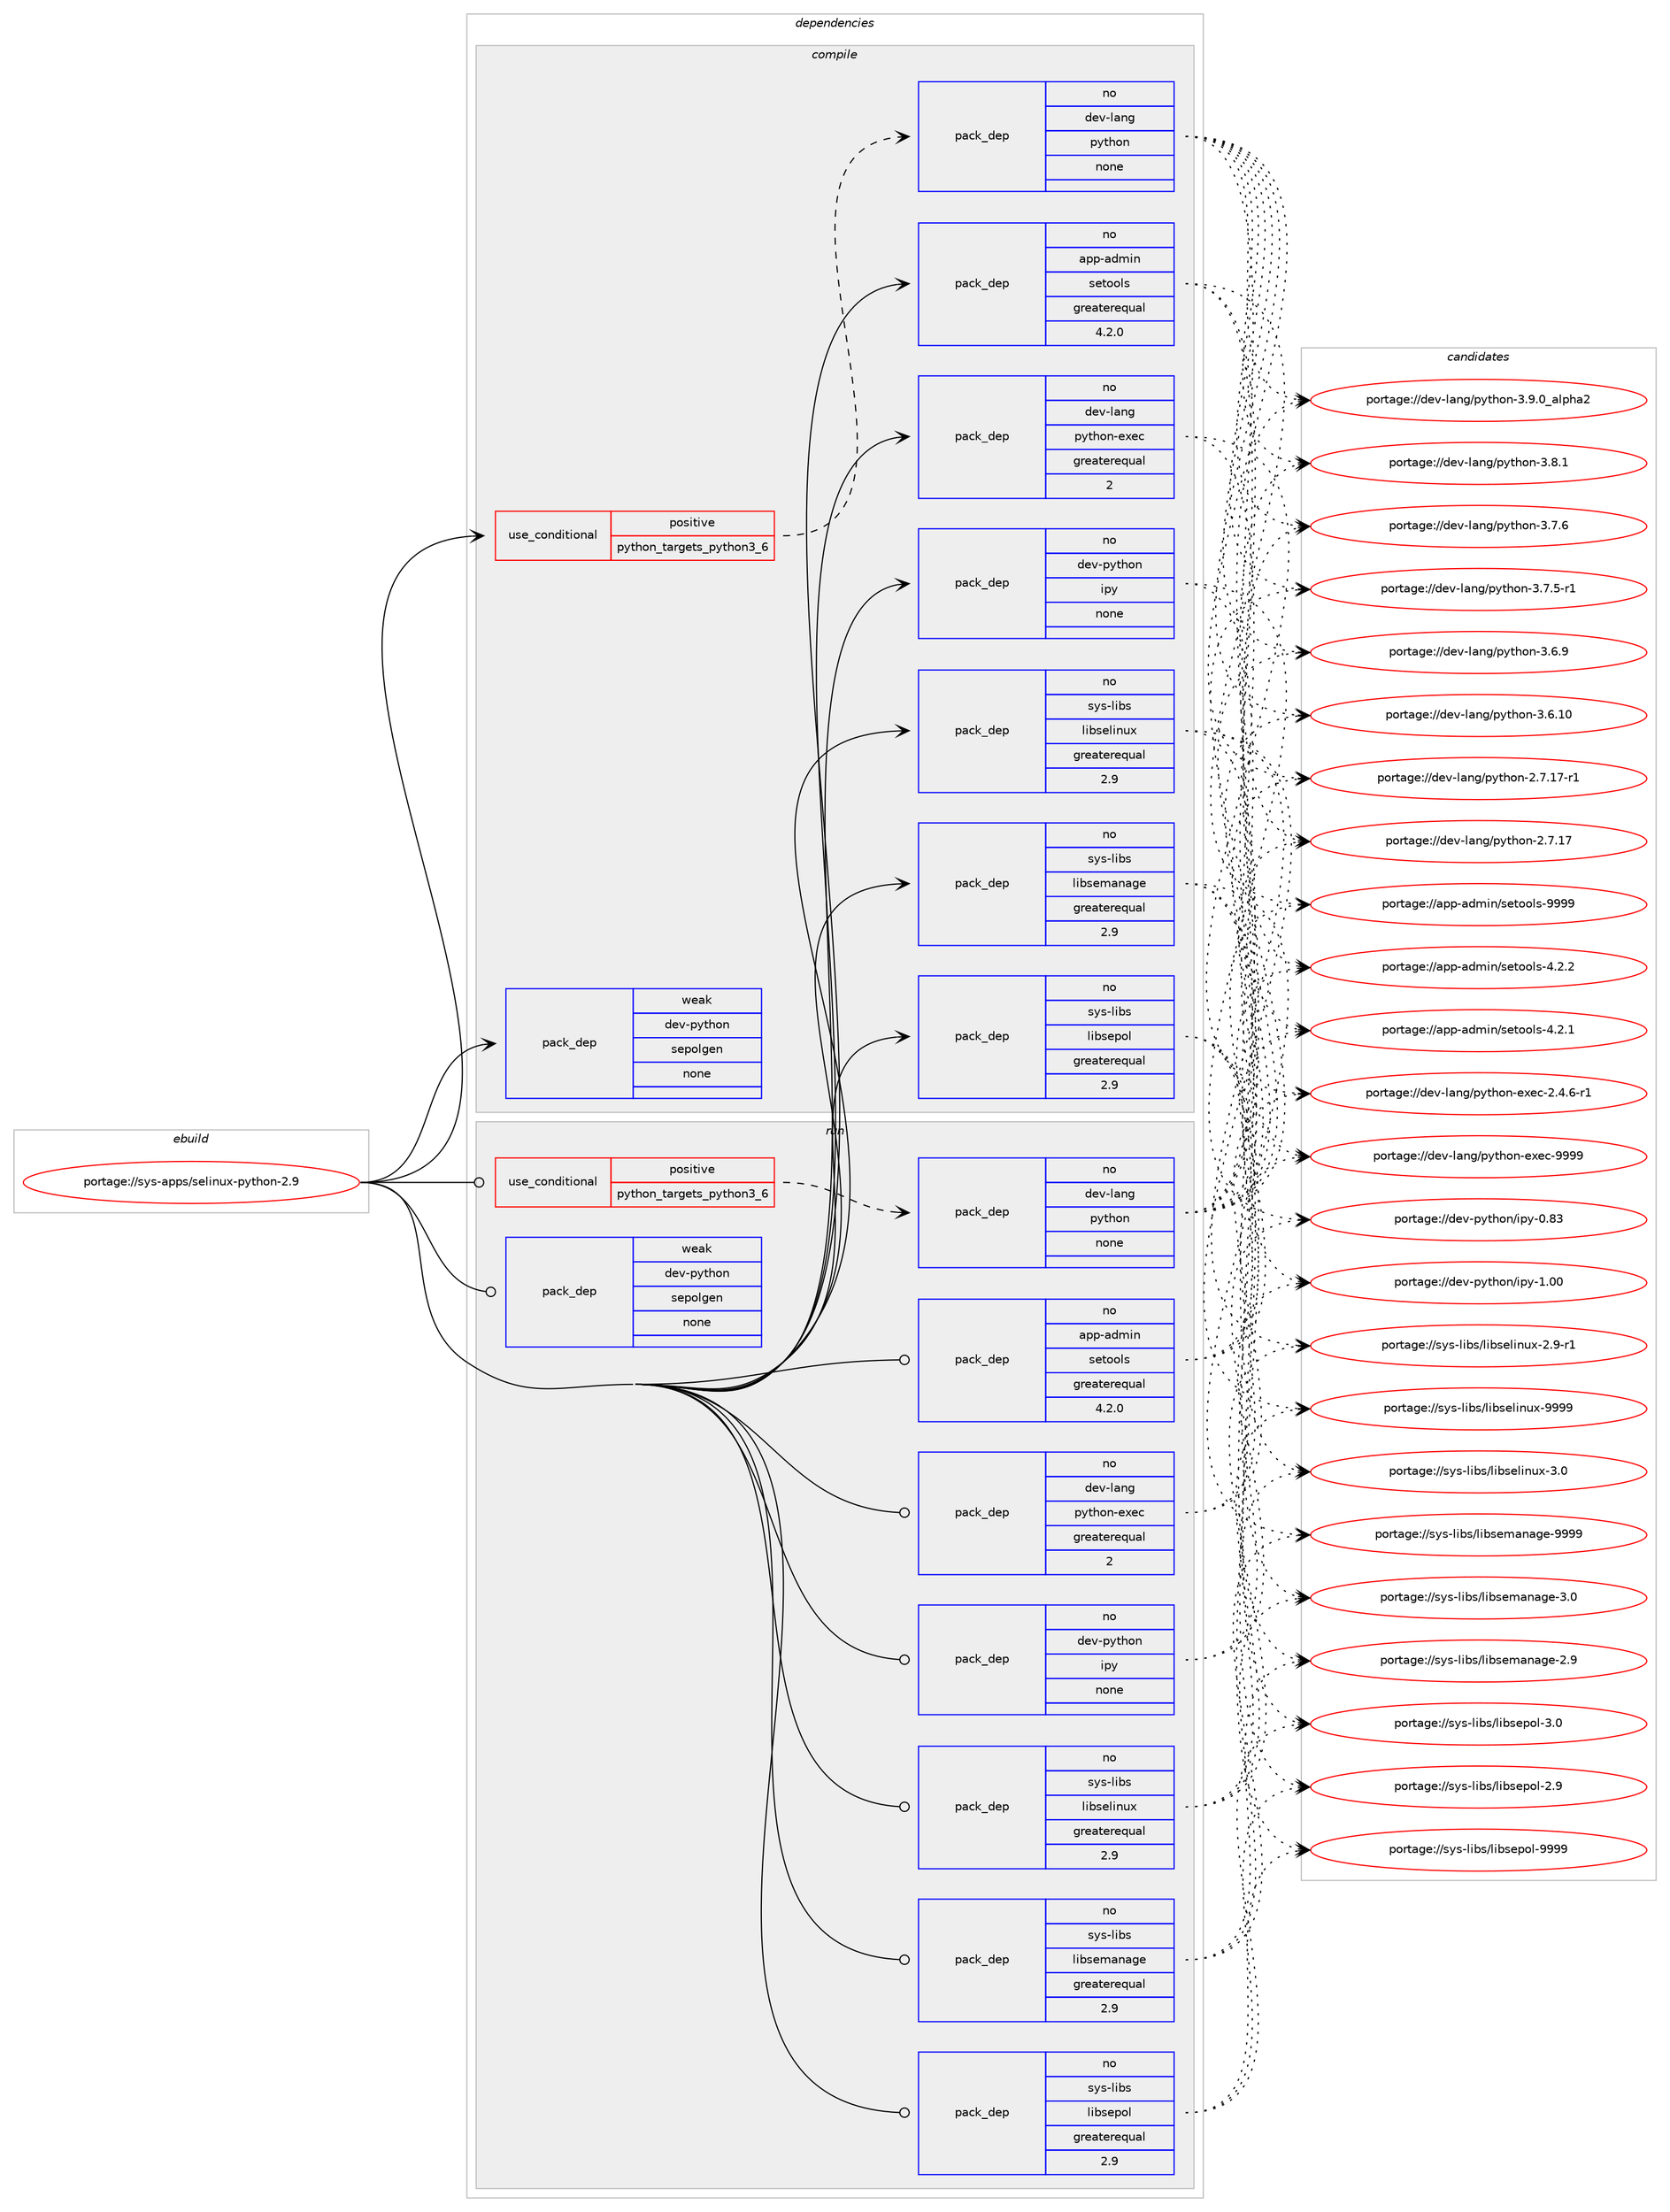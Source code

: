 digraph prolog {

# *************
# Graph options
# *************

newrank=true;
concentrate=true;
compound=true;
graph [rankdir=LR,fontname=Helvetica,fontsize=10,ranksep=1.5];#, ranksep=2.5, nodesep=0.2];
edge  [arrowhead=vee];
node  [fontname=Helvetica,fontsize=10];

# **********
# The ebuild
# **********

subgraph cluster_leftcol {
color=gray;
rank=same;
label=<<i>ebuild</i>>;
id [label="portage://sys-apps/selinux-python-2.9", color=red, width=4, href="../sys-apps/selinux-python-2.9.svg"];
}

# ****************
# The dependencies
# ****************

subgraph cluster_midcol {
color=gray;
label=<<i>dependencies</i>>;
subgraph cluster_compile {
fillcolor="#eeeeee";
style=filled;
label=<<i>compile</i>>;
subgraph cond12774 {
dependency60712 [label=<<TABLE BORDER="0" CELLBORDER="1" CELLSPACING="0" CELLPADDING="4"><TR><TD ROWSPAN="3" CELLPADDING="10">use_conditional</TD></TR><TR><TD>positive</TD></TR><TR><TD>python_targets_python3_6</TD></TR></TABLE>>, shape=none, color=red];
subgraph pack46663 {
dependency60713 [label=<<TABLE BORDER="0" CELLBORDER="1" CELLSPACING="0" CELLPADDING="4" WIDTH="220"><TR><TD ROWSPAN="6" CELLPADDING="30">pack_dep</TD></TR><TR><TD WIDTH="110">no</TD></TR><TR><TD>dev-lang</TD></TR><TR><TD>python</TD></TR><TR><TD>none</TD></TR><TR><TD></TD></TR></TABLE>>, shape=none, color=blue];
}
dependency60712:e -> dependency60713:w [weight=20,style="dashed",arrowhead="vee"];
}
id:e -> dependency60712:w [weight=20,style="solid",arrowhead="vee"];
subgraph pack46664 {
dependency60714 [label=<<TABLE BORDER="0" CELLBORDER="1" CELLSPACING="0" CELLPADDING="4" WIDTH="220"><TR><TD ROWSPAN="6" CELLPADDING="30">pack_dep</TD></TR><TR><TD WIDTH="110">no</TD></TR><TR><TD>app-admin</TD></TR><TR><TD>setools</TD></TR><TR><TD>greaterequal</TD></TR><TR><TD>4.2.0</TD></TR></TABLE>>, shape=none, color=blue];
}
id:e -> dependency60714:w [weight=20,style="solid",arrowhead="vee"];
subgraph pack46665 {
dependency60715 [label=<<TABLE BORDER="0" CELLBORDER="1" CELLSPACING="0" CELLPADDING="4" WIDTH="220"><TR><TD ROWSPAN="6" CELLPADDING="30">pack_dep</TD></TR><TR><TD WIDTH="110">no</TD></TR><TR><TD>dev-lang</TD></TR><TR><TD>python-exec</TD></TR><TR><TD>greaterequal</TD></TR><TR><TD>2</TD></TR></TABLE>>, shape=none, color=blue];
}
id:e -> dependency60715:w [weight=20,style="solid",arrowhead="vee"];
subgraph pack46666 {
dependency60716 [label=<<TABLE BORDER="0" CELLBORDER="1" CELLSPACING="0" CELLPADDING="4" WIDTH="220"><TR><TD ROWSPAN="6" CELLPADDING="30">pack_dep</TD></TR><TR><TD WIDTH="110">no</TD></TR><TR><TD>dev-python</TD></TR><TR><TD>ipy</TD></TR><TR><TD>none</TD></TR><TR><TD></TD></TR></TABLE>>, shape=none, color=blue];
}
id:e -> dependency60716:w [weight=20,style="solid",arrowhead="vee"];
subgraph pack46667 {
dependency60717 [label=<<TABLE BORDER="0" CELLBORDER="1" CELLSPACING="0" CELLPADDING="4" WIDTH="220"><TR><TD ROWSPAN="6" CELLPADDING="30">pack_dep</TD></TR><TR><TD WIDTH="110">no</TD></TR><TR><TD>sys-libs</TD></TR><TR><TD>libselinux</TD></TR><TR><TD>greaterequal</TD></TR><TR><TD>2.9</TD></TR></TABLE>>, shape=none, color=blue];
}
id:e -> dependency60717:w [weight=20,style="solid",arrowhead="vee"];
subgraph pack46668 {
dependency60718 [label=<<TABLE BORDER="0" CELLBORDER="1" CELLSPACING="0" CELLPADDING="4" WIDTH="220"><TR><TD ROWSPAN="6" CELLPADDING="30">pack_dep</TD></TR><TR><TD WIDTH="110">no</TD></TR><TR><TD>sys-libs</TD></TR><TR><TD>libsemanage</TD></TR><TR><TD>greaterequal</TD></TR><TR><TD>2.9</TD></TR></TABLE>>, shape=none, color=blue];
}
id:e -> dependency60718:w [weight=20,style="solid",arrowhead="vee"];
subgraph pack46669 {
dependency60719 [label=<<TABLE BORDER="0" CELLBORDER="1" CELLSPACING="0" CELLPADDING="4" WIDTH="220"><TR><TD ROWSPAN="6" CELLPADDING="30">pack_dep</TD></TR><TR><TD WIDTH="110">no</TD></TR><TR><TD>sys-libs</TD></TR><TR><TD>libsepol</TD></TR><TR><TD>greaterequal</TD></TR><TR><TD>2.9</TD></TR></TABLE>>, shape=none, color=blue];
}
id:e -> dependency60719:w [weight=20,style="solid",arrowhead="vee"];
subgraph pack46670 {
dependency60720 [label=<<TABLE BORDER="0" CELLBORDER="1" CELLSPACING="0" CELLPADDING="4" WIDTH="220"><TR><TD ROWSPAN="6" CELLPADDING="30">pack_dep</TD></TR><TR><TD WIDTH="110">weak</TD></TR><TR><TD>dev-python</TD></TR><TR><TD>sepolgen</TD></TR><TR><TD>none</TD></TR><TR><TD></TD></TR></TABLE>>, shape=none, color=blue];
}
id:e -> dependency60720:w [weight=20,style="solid",arrowhead="vee"];
}
subgraph cluster_compileandrun {
fillcolor="#eeeeee";
style=filled;
label=<<i>compile and run</i>>;
}
subgraph cluster_run {
fillcolor="#eeeeee";
style=filled;
label=<<i>run</i>>;
subgraph cond12775 {
dependency60721 [label=<<TABLE BORDER="0" CELLBORDER="1" CELLSPACING="0" CELLPADDING="4"><TR><TD ROWSPAN="3" CELLPADDING="10">use_conditional</TD></TR><TR><TD>positive</TD></TR><TR><TD>python_targets_python3_6</TD></TR></TABLE>>, shape=none, color=red];
subgraph pack46671 {
dependency60722 [label=<<TABLE BORDER="0" CELLBORDER="1" CELLSPACING="0" CELLPADDING="4" WIDTH="220"><TR><TD ROWSPAN="6" CELLPADDING="30">pack_dep</TD></TR><TR><TD WIDTH="110">no</TD></TR><TR><TD>dev-lang</TD></TR><TR><TD>python</TD></TR><TR><TD>none</TD></TR><TR><TD></TD></TR></TABLE>>, shape=none, color=blue];
}
dependency60721:e -> dependency60722:w [weight=20,style="dashed",arrowhead="vee"];
}
id:e -> dependency60721:w [weight=20,style="solid",arrowhead="odot"];
subgraph pack46672 {
dependency60723 [label=<<TABLE BORDER="0" CELLBORDER="1" CELLSPACING="0" CELLPADDING="4" WIDTH="220"><TR><TD ROWSPAN="6" CELLPADDING="30">pack_dep</TD></TR><TR><TD WIDTH="110">no</TD></TR><TR><TD>app-admin</TD></TR><TR><TD>setools</TD></TR><TR><TD>greaterequal</TD></TR><TR><TD>4.2.0</TD></TR></TABLE>>, shape=none, color=blue];
}
id:e -> dependency60723:w [weight=20,style="solid",arrowhead="odot"];
subgraph pack46673 {
dependency60724 [label=<<TABLE BORDER="0" CELLBORDER="1" CELLSPACING="0" CELLPADDING="4" WIDTH="220"><TR><TD ROWSPAN="6" CELLPADDING="30">pack_dep</TD></TR><TR><TD WIDTH="110">no</TD></TR><TR><TD>dev-lang</TD></TR><TR><TD>python-exec</TD></TR><TR><TD>greaterequal</TD></TR><TR><TD>2</TD></TR></TABLE>>, shape=none, color=blue];
}
id:e -> dependency60724:w [weight=20,style="solid",arrowhead="odot"];
subgraph pack46674 {
dependency60725 [label=<<TABLE BORDER="0" CELLBORDER="1" CELLSPACING="0" CELLPADDING="4" WIDTH="220"><TR><TD ROWSPAN="6" CELLPADDING="30">pack_dep</TD></TR><TR><TD WIDTH="110">no</TD></TR><TR><TD>dev-python</TD></TR><TR><TD>ipy</TD></TR><TR><TD>none</TD></TR><TR><TD></TD></TR></TABLE>>, shape=none, color=blue];
}
id:e -> dependency60725:w [weight=20,style="solid",arrowhead="odot"];
subgraph pack46675 {
dependency60726 [label=<<TABLE BORDER="0" CELLBORDER="1" CELLSPACING="0" CELLPADDING="4" WIDTH="220"><TR><TD ROWSPAN="6" CELLPADDING="30">pack_dep</TD></TR><TR><TD WIDTH="110">no</TD></TR><TR><TD>sys-libs</TD></TR><TR><TD>libselinux</TD></TR><TR><TD>greaterequal</TD></TR><TR><TD>2.9</TD></TR></TABLE>>, shape=none, color=blue];
}
id:e -> dependency60726:w [weight=20,style="solid",arrowhead="odot"];
subgraph pack46676 {
dependency60727 [label=<<TABLE BORDER="0" CELLBORDER="1" CELLSPACING="0" CELLPADDING="4" WIDTH="220"><TR><TD ROWSPAN="6" CELLPADDING="30">pack_dep</TD></TR><TR><TD WIDTH="110">no</TD></TR><TR><TD>sys-libs</TD></TR><TR><TD>libsemanage</TD></TR><TR><TD>greaterequal</TD></TR><TR><TD>2.9</TD></TR></TABLE>>, shape=none, color=blue];
}
id:e -> dependency60727:w [weight=20,style="solid",arrowhead="odot"];
subgraph pack46677 {
dependency60728 [label=<<TABLE BORDER="0" CELLBORDER="1" CELLSPACING="0" CELLPADDING="4" WIDTH="220"><TR><TD ROWSPAN="6" CELLPADDING="30">pack_dep</TD></TR><TR><TD WIDTH="110">no</TD></TR><TR><TD>sys-libs</TD></TR><TR><TD>libsepol</TD></TR><TR><TD>greaterequal</TD></TR><TR><TD>2.9</TD></TR></TABLE>>, shape=none, color=blue];
}
id:e -> dependency60728:w [weight=20,style="solid",arrowhead="odot"];
subgraph pack46678 {
dependency60729 [label=<<TABLE BORDER="0" CELLBORDER="1" CELLSPACING="0" CELLPADDING="4" WIDTH="220"><TR><TD ROWSPAN="6" CELLPADDING="30">pack_dep</TD></TR><TR><TD WIDTH="110">weak</TD></TR><TR><TD>dev-python</TD></TR><TR><TD>sepolgen</TD></TR><TR><TD>none</TD></TR><TR><TD></TD></TR></TABLE>>, shape=none, color=blue];
}
id:e -> dependency60729:w [weight=20,style="solid",arrowhead="odot"];
}
}

# **************
# The candidates
# **************

subgraph cluster_choices {
rank=same;
color=gray;
label=<<i>candidates</i>>;

subgraph choice46663 {
color=black;
nodesep=1;
choice10010111845108971101034711212111610411111045514657464895971081121049750 [label="portage://dev-lang/python-3.9.0_alpha2", color=red, width=4,href="../dev-lang/python-3.9.0_alpha2.svg"];
choice100101118451089711010347112121116104111110455146564649 [label="portage://dev-lang/python-3.8.1", color=red, width=4,href="../dev-lang/python-3.8.1.svg"];
choice100101118451089711010347112121116104111110455146554654 [label="portage://dev-lang/python-3.7.6", color=red, width=4,href="../dev-lang/python-3.7.6.svg"];
choice1001011184510897110103471121211161041111104551465546534511449 [label="portage://dev-lang/python-3.7.5-r1", color=red, width=4,href="../dev-lang/python-3.7.5-r1.svg"];
choice100101118451089711010347112121116104111110455146544657 [label="portage://dev-lang/python-3.6.9", color=red, width=4,href="../dev-lang/python-3.6.9.svg"];
choice10010111845108971101034711212111610411111045514654464948 [label="portage://dev-lang/python-3.6.10", color=red, width=4,href="../dev-lang/python-3.6.10.svg"];
choice100101118451089711010347112121116104111110455046554649554511449 [label="portage://dev-lang/python-2.7.17-r1", color=red, width=4,href="../dev-lang/python-2.7.17-r1.svg"];
choice10010111845108971101034711212111610411111045504655464955 [label="portage://dev-lang/python-2.7.17", color=red, width=4,href="../dev-lang/python-2.7.17.svg"];
dependency60713:e -> choice10010111845108971101034711212111610411111045514657464895971081121049750:w [style=dotted,weight="100"];
dependency60713:e -> choice100101118451089711010347112121116104111110455146564649:w [style=dotted,weight="100"];
dependency60713:e -> choice100101118451089711010347112121116104111110455146554654:w [style=dotted,weight="100"];
dependency60713:e -> choice1001011184510897110103471121211161041111104551465546534511449:w [style=dotted,weight="100"];
dependency60713:e -> choice100101118451089711010347112121116104111110455146544657:w [style=dotted,weight="100"];
dependency60713:e -> choice10010111845108971101034711212111610411111045514654464948:w [style=dotted,weight="100"];
dependency60713:e -> choice100101118451089711010347112121116104111110455046554649554511449:w [style=dotted,weight="100"];
dependency60713:e -> choice10010111845108971101034711212111610411111045504655464955:w [style=dotted,weight="100"];
}
subgraph choice46664 {
color=black;
nodesep=1;
choice971121124597100109105110471151011161111111081154557575757 [label="portage://app-admin/setools-9999", color=red, width=4,href="../app-admin/setools-9999.svg"];
choice97112112459710010910511047115101116111111108115455246504650 [label="portage://app-admin/setools-4.2.2", color=red, width=4,href="../app-admin/setools-4.2.2.svg"];
choice97112112459710010910511047115101116111111108115455246504649 [label="portage://app-admin/setools-4.2.1", color=red, width=4,href="../app-admin/setools-4.2.1.svg"];
dependency60714:e -> choice971121124597100109105110471151011161111111081154557575757:w [style=dotted,weight="100"];
dependency60714:e -> choice97112112459710010910511047115101116111111108115455246504650:w [style=dotted,weight="100"];
dependency60714:e -> choice97112112459710010910511047115101116111111108115455246504649:w [style=dotted,weight="100"];
}
subgraph choice46665 {
color=black;
nodesep=1;
choice10010111845108971101034711212111610411111045101120101994557575757 [label="portage://dev-lang/python-exec-9999", color=red, width=4,href="../dev-lang/python-exec-9999.svg"];
choice10010111845108971101034711212111610411111045101120101994550465246544511449 [label="portage://dev-lang/python-exec-2.4.6-r1", color=red, width=4,href="../dev-lang/python-exec-2.4.6-r1.svg"];
dependency60715:e -> choice10010111845108971101034711212111610411111045101120101994557575757:w [style=dotted,weight="100"];
dependency60715:e -> choice10010111845108971101034711212111610411111045101120101994550465246544511449:w [style=dotted,weight="100"];
}
subgraph choice46666 {
color=black;
nodesep=1;
choice10010111845112121116104111110471051121214549464848 [label="portage://dev-python/ipy-1.00", color=red, width=4,href="../dev-python/ipy-1.00.svg"];
choice10010111845112121116104111110471051121214548465651 [label="portage://dev-python/ipy-0.83", color=red, width=4,href="../dev-python/ipy-0.83.svg"];
dependency60716:e -> choice10010111845112121116104111110471051121214549464848:w [style=dotted,weight="100"];
dependency60716:e -> choice10010111845112121116104111110471051121214548465651:w [style=dotted,weight="100"];
}
subgraph choice46667 {
color=black;
nodesep=1;
choice115121115451081059811547108105981151011081051101171204557575757 [label="portage://sys-libs/libselinux-9999", color=red, width=4,href="../sys-libs/libselinux-9999.svg"];
choice1151211154510810598115471081059811510110810511011712045514648 [label="portage://sys-libs/libselinux-3.0", color=red, width=4,href="../sys-libs/libselinux-3.0.svg"];
choice11512111545108105981154710810598115101108105110117120455046574511449 [label="portage://sys-libs/libselinux-2.9-r1", color=red, width=4,href="../sys-libs/libselinux-2.9-r1.svg"];
dependency60717:e -> choice115121115451081059811547108105981151011081051101171204557575757:w [style=dotted,weight="100"];
dependency60717:e -> choice1151211154510810598115471081059811510110810511011712045514648:w [style=dotted,weight="100"];
dependency60717:e -> choice11512111545108105981154710810598115101108105110117120455046574511449:w [style=dotted,weight="100"];
}
subgraph choice46668 {
color=black;
nodesep=1;
choice1151211154510810598115471081059811510110997110971031014557575757 [label="portage://sys-libs/libsemanage-9999", color=red, width=4,href="../sys-libs/libsemanage-9999.svg"];
choice11512111545108105981154710810598115101109971109710310145514648 [label="portage://sys-libs/libsemanage-3.0", color=red, width=4,href="../sys-libs/libsemanage-3.0.svg"];
choice11512111545108105981154710810598115101109971109710310145504657 [label="portage://sys-libs/libsemanage-2.9", color=red, width=4,href="../sys-libs/libsemanage-2.9.svg"];
dependency60718:e -> choice1151211154510810598115471081059811510110997110971031014557575757:w [style=dotted,weight="100"];
dependency60718:e -> choice11512111545108105981154710810598115101109971109710310145514648:w [style=dotted,weight="100"];
dependency60718:e -> choice11512111545108105981154710810598115101109971109710310145504657:w [style=dotted,weight="100"];
}
subgraph choice46669 {
color=black;
nodesep=1;
choice115121115451081059811547108105981151011121111084557575757 [label="portage://sys-libs/libsepol-9999", color=red, width=4,href="../sys-libs/libsepol-9999.svg"];
choice1151211154510810598115471081059811510111211110845514648 [label="portage://sys-libs/libsepol-3.0", color=red, width=4,href="../sys-libs/libsepol-3.0.svg"];
choice1151211154510810598115471081059811510111211110845504657 [label="portage://sys-libs/libsepol-2.9", color=red, width=4,href="../sys-libs/libsepol-2.9.svg"];
dependency60719:e -> choice115121115451081059811547108105981151011121111084557575757:w [style=dotted,weight="100"];
dependency60719:e -> choice1151211154510810598115471081059811510111211110845514648:w [style=dotted,weight="100"];
dependency60719:e -> choice1151211154510810598115471081059811510111211110845504657:w [style=dotted,weight="100"];
}
subgraph choice46670 {
color=black;
nodesep=1;
}
subgraph choice46671 {
color=black;
nodesep=1;
choice10010111845108971101034711212111610411111045514657464895971081121049750 [label="portage://dev-lang/python-3.9.0_alpha2", color=red, width=4,href="../dev-lang/python-3.9.0_alpha2.svg"];
choice100101118451089711010347112121116104111110455146564649 [label="portage://dev-lang/python-3.8.1", color=red, width=4,href="../dev-lang/python-3.8.1.svg"];
choice100101118451089711010347112121116104111110455146554654 [label="portage://dev-lang/python-3.7.6", color=red, width=4,href="../dev-lang/python-3.7.6.svg"];
choice1001011184510897110103471121211161041111104551465546534511449 [label="portage://dev-lang/python-3.7.5-r1", color=red, width=4,href="../dev-lang/python-3.7.5-r1.svg"];
choice100101118451089711010347112121116104111110455146544657 [label="portage://dev-lang/python-3.6.9", color=red, width=4,href="../dev-lang/python-3.6.9.svg"];
choice10010111845108971101034711212111610411111045514654464948 [label="portage://dev-lang/python-3.6.10", color=red, width=4,href="../dev-lang/python-3.6.10.svg"];
choice100101118451089711010347112121116104111110455046554649554511449 [label="portage://dev-lang/python-2.7.17-r1", color=red, width=4,href="../dev-lang/python-2.7.17-r1.svg"];
choice10010111845108971101034711212111610411111045504655464955 [label="portage://dev-lang/python-2.7.17", color=red, width=4,href="../dev-lang/python-2.7.17.svg"];
dependency60722:e -> choice10010111845108971101034711212111610411111045514657464895971081121049750:w [style=dotted,weight="100"];
dependency60722:e -> choice100101118451089711010347112121116104111110455146564649:w [style=dotted,weight="100"];
dependency60722:e -> choice100101118451089711010347112121116104111110455146554654:w [style=dotted,weight="100"];
dependency60722:e -> choice1001011184510897110103471121211161041111104551465546534511449:w [style=dotted,weight="100"];
dependency60722:e -> choice100101118451089711010347112121116104111110455146544657:w [style=dotted,weight="100"];
dependency60722:e -> choice10010111845108971101034711212111610411111045514654464948:w [style=dotted,weight="100"];
dependency60722:e -> choice100101118451089711010347112121116104111110455046554649554511449:w [style=dotted,weight="100"];
dependency60722:e -> choice10010111845108971101034711212111610411111045504655464955:w [style=dotted,weight="100"];
}
subgraph choice46672 {
color=black;
nodesep=1;
choice971121124597100109105110471151011161111111081154557575757 [label="portage://app-admin/setools-9999", color=red, width=4,href="../app-admin/setools-9999.svg"];
choice97112112459710010910511047115101116111111108115455246504650 [label="portage://app-admin/setools-4.2.2", color=red, width=4,href="../app-admin/setools-4.2.2.svg"];
choice97112112459710010910511047115101116111111108115455246504649 [label="portage://app-admin/setools-4.2.1", color=red, width=4,href="../app-admin/setools-4.2.1.svg"];
dependency60723:e -> choice971121124597100109105110471151011161111111081154557575757:w [style=dotted,weight="100"];
dependency60723:e -> choice97112112459710010910511047115101116111111108115455246504650:w [style=dotted,weight="100"];
dependency60723:e -> choice97112112459710010910511047115101116111111108115455246504649:w [style=dotted,weight="100"];
}
subgraph choice46673 {
color=black;
nodesep=1;
choice10010111845108971101034711212111610411111045101120101994557575757 [label="portage://dev-lang/python-exec-9999", color=red, width=4,href="../dev-lang/python-exec-9999.svg"];
choice10010111845108971101034711212111610411111045101120101994550465246544511449 [label="portage://dev-lang/python-exec-2.4.6-r1", color=red, width=4,href="../dev-lang/python-exec-2.4.6-r1.svg"];
dependency60724:e -> choice10010111845108971101034711212111610411111045101120101994557575757:w [style=dotted,weight="100"];
dependency60724:e -> choice10010111845108971101034711212111610411111045101120101994550465246544511449:w [style=dotted,weight="100"];
}
subgraph choice46674 {
color=black;
nodesep=1;
choice10010111845112121116104111110471051121214549464848 [label="portage://dev-python/ipy-1.00", color=red, width=4,href="../dev-python/ipy-1.00.svg"];
choice10010111845112121116104111110471051121214548465651 [label="portage://dev-python/ipy-0.83", color=red, width=4,href="../dev-python/ipy-0.83.svg"];
dependency60725:e -> choice10010111845112121116104111110471051121214549464848:w [style=dotted,weight="100"];
dependency60725:e -> choice10010111845112121116104111110471051121214548465651:w [style=dotted,weight="100"];
}
subgraph choice46675 {
color=black;
nodesep=1;
choice115121115451081059811547108105981151011081051101171204557575757 [label="portage://sys-libs/libselinux-9999", color=red, width=4,href="../sys-libs/libselinux-9999.svg"];
choice1151211154510810598115471081059811510110810511011712045514648 [label="portage://sys-libs/libselinux-3.0", color=red, width=4,href="../sys-libs/libselinux-3.0.svg"];
choice11512111545108105981154710810598115101108105110117120455046574511449 [label="portage://sys-libs/libselinux-2.9-r1", color=red, width=4,href="../sys-libs/libselinux-2.9-r1.svg"];
dependency60726:e -> choice115121115451081059811547108105981151011081051101171204557575757:w [style=dotted,weight="100"];
dependency60726:e -> choice1151211154510810598115471081059811510110810511011712045514648:w [style=dotted,weight="100"];
dependency60726:e -> choice11512111545108105981154710810598115101108105110117120455046574511449:w [style=dotted,weight="100"];
}
subgraph choice46676 {
color=black;
nodesep=1;
choice1151211154510810598115471081059811510110997110971031014557575757 [label="portage://sys-libs/libsemanage-9999", color=red, width=4,href="../sys-libs/libsemanage-9999.svg"];
choice11512111545108105981154710810598115101109971109710310145514648 [label="portage://sys-libs/libsemanage-3.0", color=red, width=4,href="../sys-libs/libsemanage-3.0.svg"];
choice11512111545108105981154710810598115101109971109710310145504657 [label="portage://sys-libs/libsemanage-2.9", color=red, width=4,href="../sys-libs/libsemanage-2.9.svg"];
dependency60727:e -> choice1151211154510810598115471081059811510110997110971031014557575757:w [style=dotted,weight="100"];
dependency60727:e -> choice11512111545108105981154710810598115101109971109710310145514648:w [style=dotted,weight="100"];
dependency60727:e -> choice11512111545108105981154710810598115101109971109710310145504657:w [style=dotted,weight="100"];
}
subgraph choice46677 {
color=black;
nodesep=1;
choice115121115451081059811547108105981151011121111084557575757 [label="portage://sys-libs/libsepol-9999", color=red, width=4,href="../sys-libs/libsepol-9999.svg"];
choice1151211154510810598115471081059811510111211110845514648 [label="portage://sys-libs/libsepol-3.0", color=red, width=4,href="../sys-libs/libsepol-3.0.svg"];
choice1151211154510810598115471081059811510111211110845504657 [label="portage://sys-libs/libsepol-2.9", color=red, width=4,href="../sys-libs/libsepol-2.9.svg"];
dependency60728:e -> choice115121115451081059811547108105981151011121111084557575757:w [style=dotted,weight="100"];
dependency60728:e -> choice1151211154510810598115471081059811510111211110845514648:w [style=dotted,weight="100"];
dependency60728:e -> choice1151211154510810598115471081059811510111211110845504657:w [style=dotted,weight="100"];
}
subgraph choice46678 {
color=black;
nodesep=1;
}
}

}
